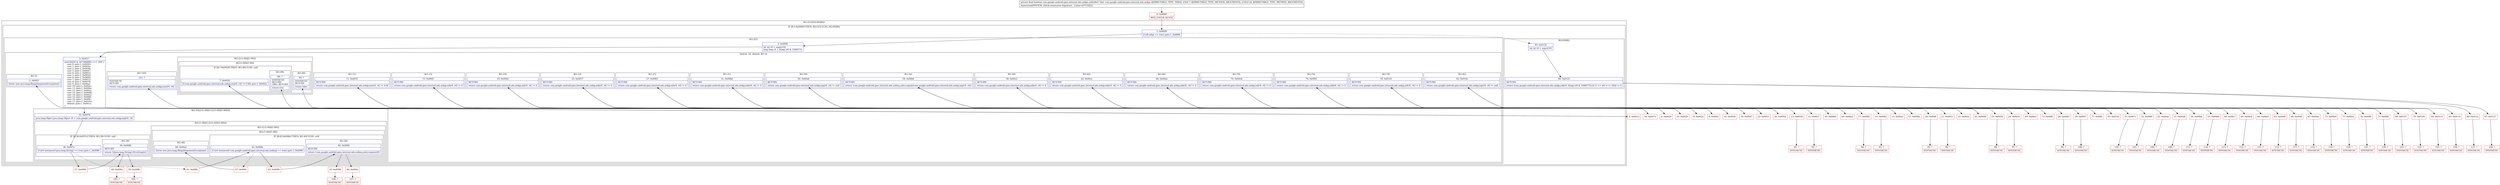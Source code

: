 digraph "CFG forcom.google.android.gms.internal.ads.zzdpn.zzd(Ljava\/lang\/Object;I)Z" {
subgraph cluster_Region_76646015 {
label = "R(1:(2:2|3)(2:85|86))";
node [shape=record,color=blue];
subgraph cluster_IfRegion_1075389434 {
label = "IF [B:1:0x0009] THEN: R(2:2|3) ELSE: R(2:85|86)";
node [shape=record,color=blue];
Node_1 [shape=record,label="{1\:\ 0x0009|if (r8.zzhjx == true) goto L_0x000b\l}"];
subgraph cluster_Region_2117924214 {
label = "R(2:2|3)";
node [shape=record,color=blue];
Node_2 [shape=record,label="{2\:\ 0x000b|int int r0 = zzgu(r10)\llong long r4 = (long) (r0 & 1048575)\l}"];
subgraph cluster_SwitchRegion_1100349742 {
label = "Switch: 18, default: R(1:5)";
node [shape=record,color=blue];
Node_3 [shape=record,label="{3\:\ 0x0017|switch(((r0 & 267386880) \>\>\> 20)) \{\l    case 0: goto L_0x0020;\l    case 1: goto L_0x002e;\l    case 2: goto L_0x003b;\l    case 3: goto L_0x0047;\l    case 4: goto L_0x0053;\l    case 5: goto L_0x005d;\l    case 6: goto L_0x0069;\l    case 7: goto L_0x0073;\l    case 8: goto L_0x0078;\l    case 9: goto L_0x00a2;\l    case 10: goto L_0x00ac;\l    case 11: goto L_0x00be;\l    case 12: goto L_0x00ca;\l    case 13: goto L_0x00d6;\l    case 14: goto L_0x00e2;\l    case 15: goto L_0x00f0;\l    case 16: goto L_0x00fc;\l    case 17: goto L_0x010a;\l    default: goto L_0x001a;\l\}\l}"];
subgraph cluster_Region_285080096 {
label = "R(1:(2:(1:89)|(1:90)))";
node [shape=record,color=blue];
subgraph cluster_Region_335494149 {
label = "R(2:(1:89)|(1:90))";
node [shape=record,color=blue];
subgraph cluster_IfRegion_1531040786 {
label = "IF [B:7:0x0028] THEN: R(1:89) ELSE: null";
node [shape=record,color=blue];
Node_7 [shape=record,label="{7\:\ 0x0028|if (com.google.android.gms.internal.ads.zzdqy.zzo(r9, r4) != 0.0d) goto L_0x002a\l}"];
subgraph cluster_Region_467001979 {
label = "R(1:89)";
node [shape=record,color=blue];
Node_89 [shape=record,label="{89\:\ ?|SYNTHETIC\lRETURN\lORIG_RETURN\l|return true\l}"];
}
}
subgraph cluster_Region_307889160 {
label = "R(1:90)";
node [shape=record,color=blue];
Node_90 [shape=record,label="{90\:\ ?|SYNTHETIC\lRETURN\l|return false\l}"];
}
}
}
subgraph cluster_Region_256500591 {
label = "R(1:11)";
node [shape=record,color=blue];
Node_11 [shape=record,label="{11\:\ 0x0035|RETURN\l|return com.google.android.gms.internal.ads.zzdqy.zzn(r9, r4) != 0.0f\l}"];
}
subgraph cluster_Region_382148789 {
label = "R(1:15)";
node [shape=record,color=blue];
Node_15 [shape=record,label="{15\:\ 0x0041|RETURN\l|return com.google.android.gms.internal.ads.zzdqy.zzl(r9, r4) != 0\l}"];
}
subgraph cluster_Region_1739185202 {
label = "R(1:19)";
node [shape=record,color=blue];
Node_19 [shape=record,label="{19\:\ 0x004d|RETURN\l|return com.google.android.gms.internal.ads.zzdqy.zzl(r9, r4) != 0\l}"];
}
subgraph cluster_Region_849180049 {
label = "R(1:23)";
node [shape=record,color=blue];
Node_23 [shape=record,label="{23\:\ 0x0057|RETURN\l|return com.google.android.gms.internal.ads.zzdqy.zzk(r9, r4) != 0\l}"];
}
subgraph cluster_Region_1913629238 {
label = "R(1:27)";
node [shape=record,color=blue];
Node_27 [shape=record,label="{27\:\ 0x0063|RETURN\l|return com.google.android.gms.internal.ads.zzdqy.zzl(r9, r4) != 0\l}"];
}
subgraph cluster_Region_1566764618 {
label = "R(1:31)";
node [shape=record,color=blue];
Node_31 [shape=record,label="{31\:\ 0x006d|RETURN\l|return com.google.android.gms.internal.ads.zzdqy.zzk(r9, r4) != 0\l}"];
}
subgraph cluster_Region_1946415512 {
label = "R(1:103)";
node [shape=record,color=blue];
Node_103 [shape=record,label="{103\:\ ?|SYNTHETIC\lRETURN\l|return com.google.android.gms.internal.ads.zzdqy.zzm(r9, r4)\l}"];
}
subgraph cluster_Region_761996148 {
label = "R(2:35|(2:(1:38)|(1:(2:(1:44)|(1:48)))))";
node [shape=record,color=blue];
Node_35 [shape=record,label="{35\:\ 0x0078|java.lang.Object java.lang.Object r0 = com.google.android.gms.internal.ads.zzdqy.zzp(r9, r4)\l}"];
subgraph cluster_Region_1829359769 {
label = "R(2:(1:38)|(1:(2:(1:44)|(1:48))))";
node [shape=record,color=blue];
subgraph cluster_IfRegion_927505836 {
label = "IF [B:36:0x007e] THEN: R(1:38) ELSE: null";
node [shape=record,color=blue];
Node_36 [shape=record,label="{36\:\ 0x007e|if ((r0 instanceof java.lang.String) == true) goto L_0x0080\l}"];
subgraph cluster_Region_658864359 {
label = "R(1:38)";
node [shape=record,color=blue];
Node_38 [shape=record,label="{38\:\ 0x0086|RETURN\l|return !((java.lang.String) r0).isEmpty()\l}"];
}
}
subgraph cluster_Region_134010409 {
label = "R(1:(2:(1:44)|(1:48)))";
node [shape=record,color=blue];
subgraph cluster_Region_856570519 {
label = "R(2:(1:44)|(1:48))";
node [shape=record,color=blue];
subgraph cluster_IfRegion_1126057878 {
label = "IF [B:42:0x008e] THEN: R(1:44) ELSE: null";
node [shape=record,color=blue];
Node_42 [shape=record,label="{42\:\ 0x008e|if ((r0 instanceof com.google.android.gms.internal.ads.zzdmq) == true) goto L_0x0090\l}"];
subgraph cluster_Region_1105988658 {
label = "R(1:44)";
node [shape=record,color=blue];
Node_44 [shape=record,label="{44\:\ 0x0096|RETURN\l|return !com.google.android.gms.internal.ads.zzdmq.zzhcr.equals(r0)\l}"];
}
}
subgraph cluster_Region_1907757754 {
label = "R(1:48)";
node [shape=record,color=blue];
Node_48 [shape=record,label="{48\:\ 0x00a1|throw new java.lang.IllegalArgumentException()\l}"];
}
}
}
}
}
subgraph cluster_Region_574255861 {
label = "R(1:50)";
node [shape=record,color=blue];
Node_50 [shape=record,label="{50\:\ 0x00a6|RETURN\l|return com.google.android.gms.internal.ads.zzdqy.zzp(r9, r4) != null\l}"];
}
subgraph cluster_Region_1759561798 {
label = "R(1:54)";
node [shape=record,color=blue];
Node_54 [shape=record,label="{54\:\ 0x00b6|RETURN\l|return !com.google.android.gms.internal.ads.zzdmq.zzhcr.equals(com.google.android.gms.internal.ads.zzdqy.zzp(r9, r4))\l}"];
}
subgraph cluster_Region_59014131 {
label = "R(1:58)";
node [shape=record,color=blue];
Node_58 [shape=record,label="{58\:\ 0x00c2|RETURN\l|return com.google.android.gms.internal.ads.zzdqy.zzk(r9, r4) != 0\l}"];
}
subgraph cluster_Region_1996527732 {
label = "R(1:62)";
node [shape=record,color=blue];
Node_62 [shape=record,label="{62\:\ 0x00ce|RETURN\l|return com.google.android.gms.internal.ads.zzdqy.zzk(r9, r4) != 0\l}"];
}
subgraph cluster_Region_115139003 {
label = "R(1:66)";
node [shape=record,color=blue];
Node_66 [shape=record,label="{66\:\ 0x00da|RETURN\l|return com.google.android.gms.internal.ads.zzdqy.zzk(r9, r4) != 0\l}"];
}
subgraph cluster_Region_1745927134 {
label = "R(1:70)";
node [shape=record,color=blue];
Node_70 [shape=record,label="{70\:\ 0x00e8|RETURN\l|return com.google.android.gms.internal.ads.zzdqy.zzl(r9, r4) != 0\l}"];
}
subgraph cluster_Region_1223364300 {
label = "R(1:74)";
node [shape=record,color=blue];
Node_74 [shape=record,label="{74\:\ 0x00f4|RETURN\l|return com.google.android.gms.internal.ads.zzdqy.zzk(r9, r4) != 0\l}"];
}
subgraph cluster_Region_995880093 {
label = "R(1:78)";
node [shape=record,color=blue];
Node_78 [shape=record,label="{78\:\ 0x0102|RETURN\l|return com.google.android.gms.internal.ads.zzdqy.zzl(r9, r4) != 0\l}"];
}
subgraph cluster_Region_1516966772 {
label = "R(1:82)";
node [shape=record,color=blue];
Node_82 [shape=record,label="{82\:\ 0x010e|RETURN\l|return com.google.android.gms.internal.ads.zzdqy.zzp(r9, r4) != null\l}"];
}
subgraph cluster_Region_1377339661 {
label = "R(1:5)";
node [shape=record,color=blue];
Node_5 [shape=record,label="{5\:\ 0x001f|throw new java.lang.IllegalArgumentException()\l}"];
}
}
}
subgraph cluster_Region_782194789 {
label = "R(2:85|86)";
node [shape=record,color=blue];
Node_85 [shape=record,label="{85\:\ 0x0116|int int r0 = zzgv(r10)\l}"];
Node_86 [shape=record,label="{86\:\ 0x0125|RETURN\l|return (com.google.android.gms.internal.ads.zzdqy.zzk(r9, (long) (r0 & 1048575)) & (1 \<\< (r0 \>\>\> 20))) != 0\l}"];
}
}
}
Node_0 [shape=record,color=red,label="{0\:\ 0x0000|MTH_ENTER_BLOCK\l}"];
Node_4 [shape=record,color=red,label="{4\:\ 0x001a}"];
Node_6 [shape=record,color=red,label="{6\:\ 0x0020}"];
Node_8 [shape=record,color=red,label="{8\:\ 0x002a}"];
Node_9 [shape=record,color=red,label="{9\:\ 0x002c}"];
Node_10 [shape=record,color=red,label="{10\:\ 0x002e}"];
Node_12 [shape=record,color=red,label="{12\:\ 0x0037}"];
Node_13 [shape=record,color=red,label="{13\:\ 0x0039}"];
Node_14 [shape=record,color=red,label="{14\:\ 0x003b}"];
Node_16 [shape=record,color=red,label="{16\:\ 0x0043}"];
Node_17 [shape=record,color=red,label="{17\:\ 0x0045}"];
Node_18 [shape=record,color=red,label="{18\:\ 0x0047}"];
Node_20 [shape=record,color=red,label="{20\:\ 0x004f}"];
Node_21 [shape=record,color=red,label="{21\:\ 0x0051}"];
Node_22 [shape=record,color=red,label="{22\:\ 0x0053}"];
Node_24 [shape=record,color=red,label="{24\:\ 0x0059}"];
Node_25 [shape=record,color=red,label="{25\:\ 0x005b}"];
Node_26 [shape=record,color=red,label="{26\:\ 0x005d}"];
Node_28 [shape=record,color=red,label="{28\:\ 0x0065}"];
Node_29 [shape=record,color=red,label="{29\:\ 0x0067}"];
Node_30 [shape=record,color=red,label="{30\:\ 0x0069}"];
Node_32 [shape=record,color=red,label="{32\:\ 0x006f}"];
Node_33 [shape=record,color=red,label="{33\:\ 0x0071}"];
Node_34 [shape=record,color=red,label="{34\:\ 0x0073}"];
Node_37 [shape=record,color=red,label="{37\:\ 0x0080}"];
Node_39 [shape=record,color=red,label="{39\:\ 0x0088}"];
Node_40 [shape=record,color=red,label="{40\:\ 0x008a}"];
Node_41 [shape=record,color=red,label="{41\:\ 0x008c}"];
Node_43 [shape=record,color=red,label="{43\:\ 0x0090}"];
Node_45 [shape=record,color=red,label="{45\:\ 0x0098}"];
Node_46 [shape=record,color=red,label="{46\:\ 0x009a}"];
Node_47 [shape=record,color=red,label="{47\:\ 0x009c}"];
Node_49 [shape=record,color=red,label="{49\:\ 0x00a2}"];
Node_51 [shape=record,color=red,label="{51\:\ 0x00a8}"];
Node_52 [shape=record,color=red,label="{52\:\ 0x00aa}"];
Node_53 [shape=record,color=red,label="{53\:\ 0x00ac}"];
Node_55 [shape=record,color=red,label="{55\:\ 0x00b8}"];
Node_56 [shape=record,color=red,label="{56\:\ 0x00bb}"];
Node_57 [shape=record,color=red,label="{57\:\ 0x00be}"];
Node_59 [shape=record,color=red,label="{59\:\ 0x00c4}"];
Node_60 [shape=record,color=red,label="{60\:\ 0x00c7}"];
Node_61 [shape=record,color=red,label="{61\:\ 0x00ca}"];
Node_63 [shape=record,color=red,label="{63\:\ 0x00d0}"];
Node_64 [shape=record,color=red,label="{64\:\ 0x00d3}"];
Node_65 [shape=record,color=red,label="{65\:\ 0x00d6}"];
Node_67 [shape=record,color=red,label="{67\:\ 0x00dc}"];
Node_68 [shape=record,color=red,label="{68\:\ 0x00df}"];
Node_69 [shape=record,color=red,label="{69\:\ 0x00e2}"];
Node_71 [shape=record,color=red,label="{71\:\ 0x00ea}"];
Node_72 [shape=record,color=red,label="{72\:\ 0x00ed}"];
Node_73 [shape=record,color=red,label="{73\:\ 0x00f0}"];
Node_75 [shape=record,color=red,label="{75\:\ 0x00f6}"];
Node_76 [shape=record,color=red,label="{76\:\ 0x00f9}"];
Node_77 [shape=record,color=red,label="{77\:\ 0x00fc}"];
Node_79 [shape=record,color=red,label="{79\:\ 0x0104}"];
Node_80 [shape=record,color=red,label="{80\:\ 0x0107}"];
Node_81 [shape=record,color=red,label="{81\:\ 0x010a}"];
Node_83 [shape=record,color=red,label="{83\:\ 0x0110}"];
Node_84 [shape=record,color=red,label="{84\:\ 0x0113}"];
Node_87 [shape=record,color=red,label="{87\:\ 0x0127}"];
Node_88 [shape=record,color=red,label="{88\:\ 0x012a}"];
Node_91 [shape=record,color=red,label="{91\:\ ?|SYNTHETIC\l}"];
Node_92 [shape=record,color=red,label="{92\:\ ?|SYNTHETIC\l}"];
Node_93 [shape=record,color=red,label="{93\:\ ?|SYNTHETIC\l}"];
Node_94 [shape=record,color=red,label="{94\:\ ?|SYNTHETIC\l}"];
Node_95 [shape=record,color=red,label="{95\:\ ?|SYNTHETIC\l}"];
Node_96 [shape=record,color=red,label="{96\:\ ?|SYNTHETIC\l}"];
Node_97 [shape=record,color=red,label="{97\:\ ?|SYNTHETIC\l}"];
Node_98 [shape=record,color=red,label="{98\:\ ?|SYNTHETIC\l}"];
Node_99 [shape=record,color=red,label="{99\:\ ?|SYNTHETIC\l}"];
Node_100 [shape=record,color=red,label="{100\:\ ?|SYNTHETIC\l}"];
Node_101 [shape=record,color=red,label="{101\:\ ?|SYNTHETIC\l}"];
Node_102 [shape=record,color=red,label="{102\:\ ?|SYNTHETIC\l}"];
Node_104 [shape=record,color=red,label="{104\:\ ?|SYNTHETIC\l}"];
Node_105 [shape=record,color=red,label="{105\:\ ?|SYNTHETIC\l}"];
Node_106 [shape=record,color=red,label="{106\:\ ?|SYNTHETIC\l}"];
Node_107 [shape=record,color=red,label="{107\:\ ?|SYNTHETIC\l}"];
Node_108 [shape=record,color=red,label="{108\:\ ?|SYNTHETIC\l}"];
Node_109 [shape=record,color=red,label="{109\:\ ?|SYNTHETIC\l}"];
Node_110 [shape=record,color=red,label="{110\:\ ?|SYNTHETIC\l}"];
Node_111 [shape=record,color=red,label="{111\:\ ?|SYNTHETIC\l}"];
Node_112 [shape=record,color=red,label="{112\:\ ?|SYNTHETIC\l}"];
Node_113 [shape=record,color=red,label="{113\:\ ?|SYNTHETIC\l}"];
Node_114 [shape=record,color=red,label="{114\:\ ?|SYNTHETIC\l}"];
Node_115 [shape=record,color=red,label="{115\:\ ?|SYNTHETIC\l}"];
Node_116 [shape=record,color=red,label="{116\:\ ?|SYNTHETIC\l}"];
Node_117 [shape=record,color=red,label="{117\:\ ?|SYNTHETIC\l}"];
Node_118 [shape=record,color=red,label="{118\:\ ?|SYNTHETIC\l}"];
Node_119 [shape=record,color=red,label="{119\:\ ?|SYNTHETIC\l}"];
Node_120 [shape=record,color=red,label="{120\:\ ?|SYNTHETIC\l}"];
Node_121 [shape=record,color=red,label="{121\:\ ?|SYNTHETIC\l}"];
Node_122 [shape=record,color=red,label="{122\:\ ?|SYNTHETIC\l}"];
Node_123 [shape=record,color=red,label="{123\:\ ?|SYNTHETIC\l}"];
Node_124 [shape=record,color=red,label="{124\:\ ?|SYNTHETIC\l}"];
Node_125 [shape=record,color=red,label="{125\:\ ?|SYNTHETIC\l}"];
Node_126 [shape=record,color=red,label="{126\:\ ?|SYNTHETIC\l}"];
Node_127 [shape=record,color=red,label="{127\:\ ?|SYNTHETIC\l}"];
MethodNode[shape=record,label="{private final boolean com.google.android.gms.internal.ads.zzdpn.zzd((r8v0 'this' com.google.android.gms.internal.ads.zzdpn A[IMMUTABLE_TYPE, THIS]), (r9v0 T A[IMMUTABLE_TYPE, METHOD_ARGUMENT]), (r10v0 int A[IMMUTABLE_TYPE, METHOD_ARGUMENT]))  | Annotation[SYSTEM, dalvik.annotation.Signature, \{value=[(TT;I)Z]\}]\l}"];
MethodNode -> Node_0;
Node_1 -> Node_2;
Node_1 -> Node_85[style=dashed];
Node_2 -> Node_3;
Node_3 -> Node_4;
Node_3 -> Node_6;
Node_3 -> Node_10;
Node_3 -> Node_14;
Node_3 -> Node_18;
Node_3 -> Node_22;
Node_3 -> Node_26;
Node_3 -> Node_30;
Node_3 -> Node_34;
Node_3 -> Node_35;
Node_3 -> Node_49;
Node_3 -> Node_53;
Node_3 -> Node_57;
Node_3 -> Node_61;
Node_3 -> Node_65;
Node_3 -> Node_69;
Node_3 -> Node_73;
Node_3 -> Node_77;
Node_3 -> Node_81;
Node_7 -> Node_8;
Node_7 -> Node_9[style=dashed];
Node_11 -> Node_12;
Node_11 -> Node_13;
Node_15 -> Node_16;
Node_15 -> Node_17;
Node_19 -> Node_20;
Node_19 -> Node_21;
Node_23 -> Node_24;
Node_23 -> Node_25;
Node_27 -> Node_28;
Node_27 -> Node_29;
Node_31 -> Node_32;
Node_31 -> Node_33;
Node_35 -> Node_36;
Node_36 -> Node_37;
Node_36 -> Node_41[style=dashed];
Node_38 -> Node_39;
Node_38 -> Node_40;
Node_42 -> Node_43;
Node_42 -> Node_47[style=dashed];
Node_44 -> Node_45;
Node_44 -> Node_46;
Node_50 -> Node_51;
Node_50 -> Node_52;
Node_54 -> Node_55;
Node_54 -> Node_56;
Node_58 -> Node_59;
Node_58 -> Node_60;
Node_62 -> Node_63;
Node_62 -> Node_64;
Node_66 -> Node_67;
Node_66 -> Node_68;
Node_70 -> Node_71;
Node_70 -> Node_72;
Node_74 -> Node_75;
Node_74 -> Node_76;
Node_78 -> Node_79;
Node_78 -> Node_80;
Node_82 -> Node_83;
Node_82 -> Node_84;
Node_85 -> Node_86;
Node_86 -> Node_87;
Node_86 -> Node_88;
Node_0 -> Node_1;
Node_4 -> Node_5;
Node_6 -> Node_7;
Node_8 -> Node_89;
Node_9 -> Node_90;
Node_10 -> Node_11;
Node_12 -> Node_91;
Node_13 -> Node_92;
Node_14 -> Node_15;
Node_16 -> Node_93;
Node_17 -> Node_94;
Node_18 -> Node_19;
Node_20 -> Node_95;
Node_21 -> Node_96;
Node_22 -> Node_23;
Node_24 -> Node_97;
Node_25 -> Node_98;
Node_26 -> Node_27;
Node_28 -> Node_99;
Node_29 -> Node_100;
Node_30 -> Node_31;
Node_32 -> Node_101;
Node_33 -> Node_102;
Node_34 -> Node_103;
Node_37 -> Node_38;
Node_39 -> Node_104;
Node_40 -> Node_105;
Node_41 -> Node_42;
Node_43 -> Node_44;
Node_45 -> Node_106;
Node_46 -> Node_107;
Node_47 -> Node_48;
Node_49 -> Node_50;
Node_51 -> Node_108;
Node_52 -> Node_109;
Node_53 -> Node_54;
Node_55 -> Node_110;
Node_56 -> Node_111;
Node_57 -> Node_58;
Node_59 -> Node_112;
Node_60 -> Node_113;
Node_61 -> Node_62;
Node_63 -> Node_114;
Node_64 -> Node_115;
Node_65 -> Node_66;
Node_67 -> Node_116;
Node_68 -> Node_117;
Node_69 -> Node_70;
Node_71 -> Node_118;
Node_72 -> Node_119;
Node_73 -> Node_74;
Node_75 -> Node_120;
Node_76 -> Node_121;
Node_77 -> Node_78;
Node_79 -> Node_122;
Node_80 -> Node_123;
Node_81 -> Node_82;
Node_83 -> Node_124;
Node_84 -> Node_125;
Node_87 -> Node_126;
Node_88 -> Node_127;
}

